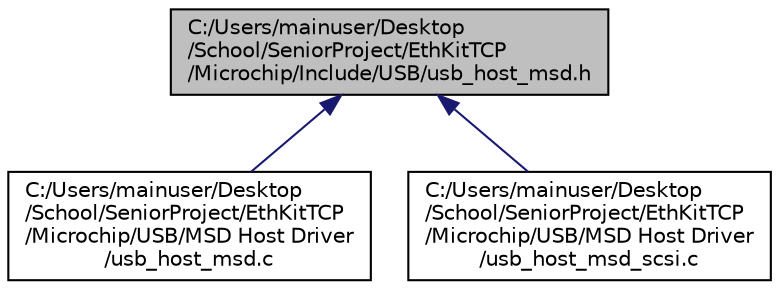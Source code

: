 digraph "C:/Users/mainuser/Desktop/School/SeniorProject/EthKitTCP/Microchip/Include/USB/usb_host_msd.h"
{
  edge [fontname="Helvetica",fontsize="10",labelfontname="Helvetica",labelfontsize="10"];
  node [fontname="Helvetica",fontsize="10",shape=record];
  Node1 [label="C:/Users/mainuser/Desktop\l/School/SeniorProject/EthKitTCP\l/Microchip/Include/USB/usb_host_msd.h",height=0.2,width=0.4,color="black", fillcolor="grey75", style="filled", fontcolor="black"];
  Node1 -> Node2 [dir="back",color="midnightblue",fontsize="10",style="solid",fontname="Helvetica"];
  Node2 [label="C:/Users/mainuser/Desktop\l/School/SeniorProject/EthKitTCP\l/Microchip/USB/MSD Host Driver\l/usb_host_msd.c",height=0.2,width=0.4,color="black", fillcolor="white", style="filled",URL="$usb__host__msd_8c.html"];
  Node1 -> Node3 [dir="back",color="midnightblue",fontsize="10",style="solid",fontname="Helvetica"];
  Node3 [label="C:/Users/mainuser/Desktop\l/School/SeniorProject/EthKitTCP\l/Microchip/USB/MSD Host Driver\l/usb_host_msd_scsi.c",height=0.2,width=0.4,color="black", fillcolor="white", style="filled",URL="$usb__host__msd__scsi_8c.html"];
}
